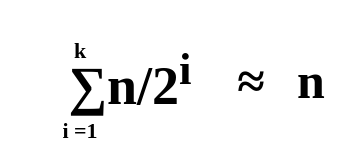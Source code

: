 <mxfile version="16.5.1" type="device"><diagram id="r8TKaOQ5QNEhWsdowSJC" name="第 1 页"><mxGraphModel dx="1052" dy="657" grid="1" gridSize="10" guides="1" tooltips="1" connect="1" arrows="1" fold="1" page="1" pageScale="1" pageWidth="900" pageHeight="1600" math="0" shadow="0"><root><mxCell id="0"/><mxCell id="1" parent="0"/><mxCell id="GZOx15ko2pl4sUW4wW9W-5" value="" style="group" vertex="1" connectable="0" parent="1"><mxGeometry x="300" y="330" width="140" height="80" as="geometry"/></mxCell><mxCell id="GZOx15ko2pl4sUW4wW9W-1" value="&lt;font face=&quot;Comic Sans MS&quot; style=&quot;font-size: 27px&quot;&gt;&lt;b&gt;∑n/2&lt;/b&gt;&lt;b&gt;&lt;sup&gt;i&lt;/sup&gt;&lt;/b&gt;&lt;/font&gt;" style="text;html=1;strokeColor=none;fillColor=none;align=center;verticalAlign=middle;whiteSpace=wrap;rounded=0;" vertex="1" parent="GZOx15ko2pl4sUW4wW9W-5"><mxGeometry width="130" height="80" as="geometry"/></mxCell><mxCell id="GZOx15ko2pl4sUW4wW9W-3" value="&lt;b&gt;i =1&lt;/b&gt;" style="text;html=1;strokeColor=none;fillColor=none;align=center;verticalAlign=middle;whiteSpace=wrap;rounded=0;fontFamily=Comic Sans MS;fontSize=11;" vertex="1" parent="GZOx15ko2pl4sUW4wW9W-5"><mxGeometry x="10" y="50" width="60" height="30" as="geometry"/></mxCell><mxCell id="GZOx15ko2pl4sUW4wW9W-4" value="&lt;b&gt;k&lt;/b&gt;" style="text;html=1;strokeColor=none;fillColor=none;align=center;verticalAlign=middle;whiteSpace=wrap;rounded=0;fontFamily=Comic Sans MS;fontSize=11;" vertex="1" parent="GZOx15ko2pl4sUW4wW9W-5"><mxGeometry x="10" y="10" width="60" height="30" as="geometry"/></mxCell><mxCell id="GZOx15ko2pl4sUW4wW9W-6" value="≈" style="text;html=1;align=center;verticalAlign=middle;resizable=0;points=[];autosize=1;strokeColor=none;fillColor=none;fontSize=25;fontFamily=Comic Sans MS;fontStyle=1" vertex="1" parent="GZOx15ko2pl4sUW4wW9W-5"><mxGeometry x="110" y="20" width="30" height="40" as="geometry"/></mxCell><mxCell id="GZOx15ko2pl4sUW4wW9W-8" value="n" style="text;html=1;align=center;verticalAlign=middle;resizable=0;points=[];autosize=1;strokeColor=none;fillColor=none;fontSize=25;fontFamily=Comic Sans MS;fontStyle=1" vertex="1" parent="1"><mxGeometry x="440" y="350" width="30" height="40" as="geometry"/></mxCell></root></mxGraphModel></diagram></mxfile>